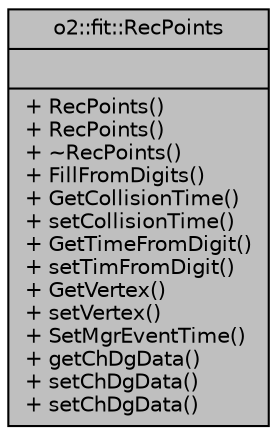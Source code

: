 digraph "o2::fit::RecPoints"
{
 // INTERACTIVE_SVG=YES
  bgcolor="transparent";
  edge [fontname="Helvetica",fontsize="10",labelfontname="Helvetica",labelfontsize="10"];
  node [fontname="Helvetica",fontsize="10",shape=record];
  Node1 [label="{o2::fit::RecPoints\n||+ RecPoints()\l+ RecPoints()\l+ ~RecPoints()\l+ FillFromDigits()\l+ GetCollisionTime()\l+ setCollisionTime()\l+ GetTimeFromDigit()\l+ setTimFromDigit()\l+ GetVertex()\l+ setVertex()\l+ SetMgrEventTime()\l+ getChDgData()\l+ setChDgData()\l+ setChDgData()\l}",height=0.2,width=0.4,color="black", fillcolor="grey75", style="filled" fontcolor="black"];
}
